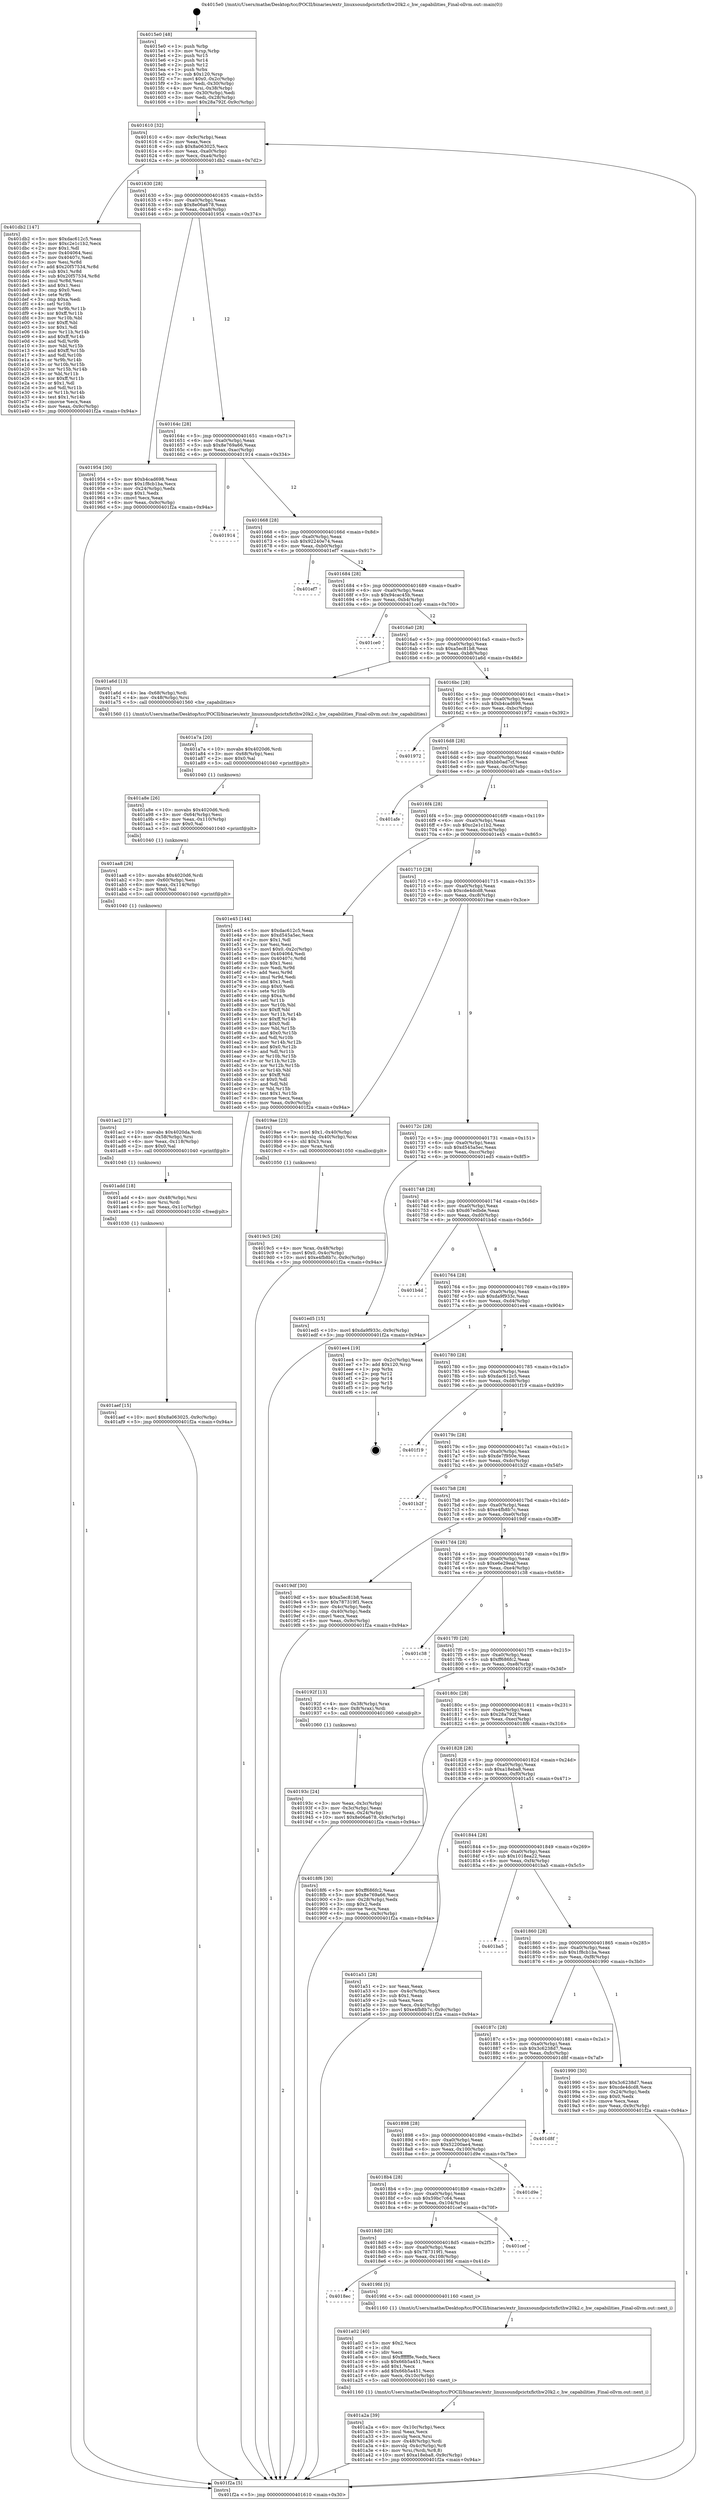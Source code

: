 digraph "0x4015e0" {
  label = "0x4015e0 (/mnt/c/Users/mathe/Desktop/tcc/POCII/binaries/extr_linuxsoundpcictxficthw20k2.c_hw_capabilities_Final-ollvm.out::main(0))"
  labelloc = "t"
  node[shape=record]

  Entry [label="",width=0.3,height=0.3,shape=circle,fillcolor=black,style=filled]
  "0x401610" [label="{
     0x401610 [32]\l
     | [instrs]\l
     &nbsp;&nbsp;0x401610 \<+6\>: mov -0x9c(%rbp),%eax\l
     &nbsp;&nbsp;0x401616 \<+2\>: mov %eax,%ecx\l
     &nbsp;&nbsp;0x401618 \<+6\>: sub $0x8a063025,%ecx\l
     &nbsp;&nbsp;0x40161e \<+6\>: mov %eax,-0xa0(%rbp)\l
     &nbsp;&nbsp;0x401624 \<+6\>: mov %ecx,-0xa4(%rbp)\l
     &nbsp;&nbsp;0x40162a \<+6\>: je 0000000000401db2 \<main+0x7d2\>\l
  }"]
  "0x401db2" [label="{
     0x401db2 [147]\l
     | [instrs]\l
     &nbsp;&nbsp;0x401db2 \<+5\>: mov $0xdac612c5,%eax\l
     &nbsp;&nbsp;0x401db7 \<+5\>: mov $0xc2e1c1b2,%ecx\l
     &nbsp;&nbsp;0x401dbc \<+2\>: mov $0x1,%dl\l
     &nbsp;&nbsp;0x401dbe \<+7\>: mov 0x404064,%esi\l
     &nbsp;&nbsp;0x401dc5 \<+7\>: mov 0x40407c,%edi\l
     &nbsp;&nbsp;0x401dcc \<+3\>: mov %esi,%r8d\l
     &nbsp;&nbsp;0x401dcf \<+7\>: add $0x20f57534,%r8d\l
     &nbsp;&nbsp;0x401dd6 \<+4\>: sub $0x1,%r8d\l
     &nbsp;&nbsp;0x401dda \<+7\>: sub $0x20f57534,%r8d\l
     &nbsp;&nbsp;0x401de1 \<+4\>: imul %r8d,%esi\l
     &nbsp;&nbsp;0x401de5 \<+3\>: and $0x1,%esi\l
     &nbsp;&nbsp;0x401de8 \<+3\>: cmp $0x0,%esi\l
     &nbsp;&nbsp;0x401deb \<+4\>: sete %r9b\l
     &nbsp;&nbsp;0x401def \<+3\>: cmp $0xa,%edi\l
     &nbsp;&nbsp;0x401df2 \<+4\>: setl %r10b\l
     &nbsp;&nbsp;0x401df6 \<+3\>: mov %r9b,%r11b\l
     &nbsp;&nbsp;0x401df9 \<+4\>: xor $0xff,%r11b\l
     &nbsp;&nbsp;0x401dfd \<+3\>: mov %r10b,%bl\l
     &nbsp;&nbsp;0x401e00 \<+3\>: xor $0xff,%bl\l
     &nbsp;&nbsp;0x401e03 \<+3\>: xor $0x1,%dl\l
     &nbsp;&nbsp;0x401e06 \<+3\>: mov %r11b,%r14b\l
     &nbsp;&nbsp;0x401e09 \<+4\>: and $0xff,%r14b\l
     &nbsp;&nbsp;0x401e0d \<+3\>: and %dl,%r9b\l
     &nbsp;&nbsp;0x401e10 \<+3\>: mov %bl,%r15b\l
     &nbsp;&nbsp;0x401e13 \<+4\>: and $0xff,%r15b\l
     &nbsp;&nbsp;0x401e17 \<+3\>: and %dl,%r10b\l
     &nbsp;&nbsp;0x401e1a \<+3\>: or %r9b,%r14b\l
     &nbsp;&nbsp;0x401e1d \<+3\>: or %r10b,%r15b\l
     &nbsp;&nbsp;0x401e20 \<+3\>: xor %r15b,%r14b\l
     &nbsp;&nbsp;0x401e23 \<+3\>: or %bl,%r11b\l
     &nbsp;&nbsp;0x401e26 \<+4\>: xor $0xff,%r11b\l
     &nbsp;&nbsp;0x401e2a \<+3\>: or $0x1,%dl\l
     &nbsp;&nbsp;0x401e2d \<+3\>: and %dl,%r11b\l
     &nbsp;&nbsp;0x401e30 \<+3\>: or %r11b,%r14b\l
     &nbsp;&nbsp;0x401e33 \<+4\>: test $0x1,%r14b\l
     &nbsp;&nbsp;0x401e37 \<+3\>: cmovne %ecx,%eax\l
     &nbsp;&nbsp;0x401e3a \<+6\>: mov %eax,-0x9c(%rbp)\l
     &nbsp;&nbsp;0x401e40 \<+5\>: jmp 0000000000401f2a \<main+0x94a\>\l
  }"]
  "0x401630" [label="{
     0x401630 [28]\l
     | [instrs]\l
     &nbsp;&nbsp;0x401630 \<+5\>: jmp 0000000000401635 \<main+0x55\>\l
     &nbsp;&nbsp;0x401635 \<+6\>: mov -0xa0(%rbp),%eax\l
     &nbsp;&nbsp;0x40163b \<+5\>: sub $0x8e06a678,%eax\l
     &nbsp;&nbsp;0x401640 \<+6\>: mov %eax,-0xa8(%rbp)\l
     &nbsp;&nbsp;0x401646 \<+6\>: je 0000000000401954 \<main+0x374\>\l
  }"]
  Exit [label="",width=0.3,height=0.3,shape=circle,fillcolor=black,style=filled,peripheries=2]
  "0x401954" [label="{
     0x401954 [30]\l
     | [instrs]\l
     &nbsp;&nbsp;0x401954 \<+5\>: mov $0xb4cad698,%eax\l
     &nbsp;&nbsp;0x401959 \<+5\>: mov $0x1f8cb1ba,%ecx\l
     &nbsp;&nbsp;0x40195e \<+3\>: mov -0x24(%rbp),%edx\l
     &nbsp;&nbsp;0x401961 \<+3\>: cmp $0x1,%edx\l
     &nbsp;&nbsp;0x401964 \<+3\>: cmovl %ecx,%eax\l
     &nbsp;&nbsp;0x401967 \<+6\>: mov %eax,-0x9c(%rbp)\l
     &nbsp;&nbsp;0x40196d \<+5\>: jmp 0000000000401f2a \<main+0x94a\>\l
  }"]
  "0x40164c" [label="{
     0x40164c [28]\l
     | [instrs]\l
     &nbsp;&nbsp;0x40164c \<+5\>: jmp 0000000000401651 \<main+0x71\>\l
     &nbsp;&nbsp;0x401651 \<+6\>: mov -0xa0(%rbp),%eax\l
     &nbsp;&nbsp;0x401657 \<+5\>: sub $0x8e769a66,%eax\l
     &nbsp;&nbsp;0x40165c \<+6\>: mov %eax,-0xac(%rbp)\l
     &nbsp;&nbsp;0x401662 \<+6\>: je 0000000000401914 \<main+0x334\>\l
  }"]
  "0x401aef" [label="{
     0x401aef [15]\l
     | [instrs]\l
     &nbsp;&nbsp;0x401aef \<+10\>: movl $0x8a063025,-0x9c(%rbp)\l
     &nbsp;&nbsp;0x401af9 \<+5\>: jmp 0000000000401f2a \<main+0x94a\>\l
  }"]
  "0x401914" [label="{
     0x401914\l
  }", style=dashed]
  "0x401668" [label="{
     0x401668 [28]\l
     | [instrs]\l
     &nbsp;&nbsp;0x401668 \<+5\>: jmp 000000000040166d \<main+0x8d\>\l
     &nbsp;&nbsp;0x40166d \<+6\>: mov -0xa0(%rbp),%eax\l
     &nbsp;&nbsp;0x401673 \<+5\>: sub $0x92240e74,%eax\l
     &nbsp;&nbsp;0x401678 \<+6\>: mov %eax,-0xb0(%rbp)\l
     &nbsp;&nbsp;0x40167e \<+6\>: je 0000000000401ef7 \<main+0x917\>\l
  }"]
  "0x401add" [label="{
     0x401add [18]\l
     | [instrs]\l
     &nbsp;&nbsp;0x401add \<+4\>: mov -0x48(%rbp),%rsi\l
     &nbsp;&nbsp;0x401ae1 \<+3\>: mov %rsi,%rdi\l
     &nbsp;&nbsp;0x401ae4 \<+6\>: mov %eax,-0x11c(%rbp)\l
     &nbsp;&nbsp;0x401aea \<+5\>: call 0000000000401030 \<free@plt\>\l
     | [calls]\l
     &nbsp;&nbsp;0x401030 \{1\} (unknown)\l
  }"]
  "0x401ef7" [label="{
     0x401ef7\l
  }", style=dashed]
  "0x401684" [label="{
     0x401684 [28]\l
     | [instrs]\l
     &nbsp;&nbsp;0x401684 \<+5\>: jmp 0000000000401689 \<main+0xa9\>\l
     &nbsp;&nbsp;0x401689 \<+6\>: mov -0xa0(%rbp),%eax\l
     &nbsp;&nbsp;0x40168f \<+5\>: sub $0x94cac45b,%eax\l
     &nbsp;&nbsp;0x401694 \<+6\>: mov %eax,-0xb4(%rbp)\l
     &nbsp;&nbsp;0x40169a \<+6\>: je 0000000000401ce0 \<main+0x700\>\l
  }"]
  "0x401ac2" [label="{
     0x401ac2 [27]\l
     | [instrs]\l
     &nbsp;&nbsp;0x401ac2 \<+10\>: movabs $0x4020da,%rdi\l
     &nbsp;&nbsp;0x401acc \<+4\>: mov -0x58(%rbp),%rsi\l
     &nbsp;&nbsp;0x401ad0 \<+6\>: mov %eax,-0x118(%rbp)\l
     &nbsp;&nbsp;0x401ad6 \<+2\>: mov $0x0,%al\l
     &nbsp;&nbsp;0x401ad8 \<+5\>: call 0000000000401040 \<printf@plt\>\l
     | [calls]\l
     &nbsp;&nbsp;0x401040 \{1\} (unknown)\l
  }"]
  "0x401ce0" [label="{
     0x401ce0\l
  }", style=dashed]
  "0x4016a0" [label="{
     0x4016a0 [28]\l
     | [instrs]\l
     &nbsp;&nbsp;0x4016a0 \<+5\>: jmp 00000000004016a5 \<main+0xc5\>\l
     &nbsp;&nbsp;0x4016a5 \<+6\>: mov -0xa0(%rbp),%eax\l
     &nbsp;&nbsp;0x4016ab \<+5\>: sub $0xa5ec81b8,%eax\l
     &nbsp;&nbsp;0x4016b0 \<+6\>: mov %eax,-0xb8(%rbp)\l
     &nbsp;&nbsp;0x4016b6 \<+6\>: je 0000000000401a6d \<main+0x48d\>\l
  }"]
  "0x401aa8" [label="{
     0x401aa8 [26]\l
     | [instrs]\l
     &nbsp;&nbsp;0x401aa8 \<+10\>: movabs $0x4020d6,%rdi\l
     &nbsp;&nbsp;0x401ab2 \<+3\>: mov -0x60(%rbp),%esi\l
     &nbsp;&nbsp;0x401ab5 \<+6\>: mov %eax,-0x114(%rbp)\l
     &nbsp;&nbsp;0x401abb \<+2\>: mov $0x0,%al\l
     &nbsp;&nbsp;0x401abd \<+5\>: call 0000000000401040 \<printf@plt\>\l
     | [calls]\l
     &nbsp;&nbsp;0x401040 \{1\} (unknown)\l
  }"]
  "0x401a6d" [label="{
     0x401a6d [13]\l
     | [instrs]\l
     &nbsp;&nbsp;0x401a6d \<+4\>: lea -0x68(%rbp),%rdi\l
     &nbsp;&nbsp;0x401a71 \<+4\>: mov -0x48(%rbp),%rsi\l
     &nbsp;&nbsp;0x401a75 \<+5\>: call 0000000000401560 \<hw_capabilities\>\l
     | [calls]\l
     &nbsp;&nbsp;0x401560 \{1\} (/mnt/c/Users/mathe/Desktop/tcc/POCII/binaries/extr_linuxsoundpcictxficthw20k2.c_hw_capabilities_Final-ollvm.out::hw_capabilities)\l
  }"]
  "0x4016bc" [label="{
     0x4016bc [28]\l
     | [instrs]\l
     &nbsp;&nbsp;0x4016bc \<+5\>: jmp 00000000004016c1 \<main+0xe1\>\l
     &nbsp;&nbsp;0x4016c1 \<+6\>: mov -0xa0(%rbp),%eax\l
     &nbsp;&nbsp;0x4016c7 \<+5\>: sub $0xb4cad698,%eax\l
     &nbsp;&nbsp;0x4016cc \<+6\>: mov %eax,-0xbc(%rbp)\l
     &nbsp;&nbsp;0x4016d2 \<+6\>: je 0000000000401972 \<main+0x392\>\l
  }"]
  "0x401a8e" [label="{
     0x401a8e [26]\l
     | [instrs]\l
     &nbsp;&nbsp;0x401a8e \<+10\>: movabs $0x4020d6,%rdi\l
     &nbsp;&nbsp;0x401a98 \<+3\>: mov -0x64(%rbp),%esi\l
     &nbsp;&nbsp;0x401a9b \<+6\>: mov %eax,-0x110(%rbp)\l
     &nbsp;&nbsp;0x401aa1 \<+2\>: mov $0x0,%al\l
     &nbsp;&nbsp;0x401aa3 \<+5\>: call 0000000000401040 \<printf@plt\>\l
     | [calls]\l
     &nbsp;&nbsp;0x401040 \{1\} (unknown)\l
  }"]
  "0x401972" [label="{
     0x401972\l
  }", style=dashed]
  "0x4016d8" [label="{
     0x4016d8 [28]\l
     | [instrs]\l
     &nbsp;&nbsp;0x4016d8 \<+5\>: jmp 00000000004016dd \<main+0xfd\>\l
     &nbsp;&nbsp;0x4016dd \<+6\>: mov -0xa0(%rbp),%eax\l
     &nbsp;&nbsp;0x4016e3 \<+5\>: sub $0xbb0ad7cf,%eax\l
     &nbsp;&nbsp;0x4016e8 \<+6\>: mov %eax,-0xc0(%rbp)\l
     &nbsp;&nbsp;0x4016ee \<+6\>: je 0000000000401afe \<main+0x51e\>\l
  }"]
  "0x401a7a" [label="{
     0x401a7a [20]\l
     | [instrs]\l
     &nbsp;&nbsp;0x401a7a \<+10\>: movabs $0x4020d6,%rdi\l
     &nbsp;&nbsp;0x401a84 \<+3\>: mov -0x68(%rbp),%esi\l
     &nbsp;&nbsp;0x401a87 \<+2\>: mov $0x0,%al\l
     &nbsp;&nbsp;0x401a89 \<+5\>: call 0000000000401040 \<printf@plt\>\l
     | [calls]\l
     &nbsp;&nbsp;0x401040 \{1\} (unknown)\l
  }"]
  "0x401afe" [label="{
     0x401afe\l
  }", style=dashed]
  "0x4016f4" [label="{
     0x4016f4 [28]\l
     | [instrs]\l
     &nbsp;&nbsp;0x4016f4 \<+5\>: jmp 00000000004016f9 \<main+0x119\>\l
     &nbsp;&nbsp;0x4016f9 \<+6\>: mov -0xa0(%rbp),%eax\l
     &nbsp;&nbsp;0x4016ff \<+5\>: sub $0xc2e1c1b2,%eax\l
     &nbsp;&nbsp;0x401704 \<+6\>: mov %eax,-0xc4(%rbp)\l
     &nbsp;&nbsp;0x40170a \<+6\>: je 0000000000401e45 \<main+0x865\>\l
  }"]
  "0x401a2a" [label="{
     0x401a2a [39]\l
     | [instrs]\l
     &nbsp;&nbsp;0x401a2a \<+6\>: mov -0x10c(%rbp),%ecx\l
     &nbsp;&nbsp;0x401a30 \<+3\>: imul %eax,%ecx\l
     &nbsp;&nbsp;0x401a33 \<+3\>: movslq %ecx,%rsi\l
     &nbsp;&nbsp;0x401a36 \<+4\>: mov -0x48(%rbp),%rdi\l
     &nbsp;&nbsp;0x401a3a \<+4\>: movslq -0x4c(%rbp),%r8\l
     &nbsp;&nbsp;0x401a3e \<+4\>: mov %rsi,(%rdi,%r8,8)\l
     &nbsp;&nbsp;0x401a42 \<+10\>: movl $0xa18eba8,-0x9c(%rbp)\l
     &nbsp;&nbsp;0x401a4c \<+5\>: jmp 0000000000401f2a \<main+0x94a\>\l
  }"]
  "0x401e45" [label="{
     0x401e45 [144]\l
     | [instrs]\l
     &nbsp;&nbsp;0x401e45 \<+5\>: mov $0xdac612c5,%eax\l
     &nbsp;&nbsp;0x401e4a \<+5\>: mov $0xd545a5ec,%ecx\l
     &nbsp;&nbsp;0x401e4f \<+2\>: mov $0x1,%dl\l
     &nbsp;&nbsp;0x401e51 \<+2\>: xor %esi,%esi\l
     &nbsp;&nbsp;0x401e53 \<+7\>: movl $0x0,-0x2c(%rbp)\l
     &nbsp;&nbsp;0x401e5a \<+7\>: mov 0x404064,%edi\l
     &nbsp;&nbsp;0x401e61 \<+8\>: mov 0x40407c,%r8d\l
     &nbsp;&nbsp;0x401e69 \<+3\>: sub $0x1,%esi\l
     &nbsp;&nbsp;0x401e6c \<+3\>: mov %edi,%r9d\l
     &nbsp;&nbsp;0x401e6f \<+3\>: add %esi,%r9d\l
     &nbsp;&nbsp;0x401e72 \<+4\>: imul %r9d,%edi\l
     &nbsp;&nbsp;0x401e76 \<+3\>: and $0x1,%edi\l
     &nbsp;&nbsp;0x401e79 \<+3\>: cmp $0x0,%edi\l
     &nbsp;&nbsp;0x401e7c \<+4\>: sete %r10b\l
     &nbsp;&nbsp;0x401e80 \<+4\>: cmp $0xa,%r8d\l
     &nbsp;&nbsp;0x401e84 \<+4\>: setl %r11b\l
     &nbsp;&nbsp;0x401e88 \<+3\>: mov %r10b,%bl\l
     &nbsp;&nbsp;0x401e8b \<+3\>: xor $0xff,%bl\l
     &nbsp;&nbsp;0x401e8e \<+3\>: mov %r11b,%r14b\l
     &nbsp;&nbsp;0x401e91 \<+4\>: xor $0xff,%r14b\l
     &nbsp;&nbsp;0x401e95 \<+3\>: xor $0x0,%dl\l
     &nbsp;&nbsp;0x401e98 \<+3\>: mov %bl,%r15b\l
     &nbsp;&nbsp;0x401e9b \<+4\>: and $0x0,%r15b\l
     &nbsp;&nbsp;0x401e9f \<+3\>: and %dl,%r10b\l
     &nbsp;&nbsp;0x401ea2 \<+3\>: mov %r14b,%r12b\l
     &nbsp;&nbsp;0x401ea5 \<+4\>: and $0x0,%r12b\l
     &nbsp;&nbsp;0x401ea9 \<+3\>: and %dl,%r11b\l
     &nbsp;&nbsp;0x401eac \<+3\>: or %r10b,%r15b\l
     &nbsp;&nbsp;0x401eaf \<+3\>: or %r11b,%r12b\l
     &nbsp;&nbsp;0x401eb2 \<+3\>: xor %r12b,%r15b\l
     &nbsp;&nbsp;0x401eb5 \<+3\>: or %r14b,%bl\l
     &nbsp;&nbsp;0x401eb8 \<+3\>: xor $0xff,%bl\l
     &nbsp;&nbsp;0x401ebb \<+3\>: or $0x0,%dl\l
     &nbsp;&nbsp;0x401ebe \<+2\>: and %dl,%bl\l
     &nbsp;&nbsp;0x401ec0 \<+3\>: or %bl,%r15b\l
     &nbsp;&nbsp;0x401ec3 \<+4\>: test $0x1,%r15b\l
     &nbsp;&nbsp;0x401ec7 \<+3\>: cmovne %ecx,%eax\l
     &nbsp;&nbsp;0x401eca \<+6\>: mov %eax,-0x9c(%rbp)\l
     &nbsp;&nbsp;0x401ed0 \<+5\>: jmp 0000000000401f2a \<main+0x94a\>\l
  }"]
  "0x401710" [label="{
     0x401710 [28]\l
     | [instrs]\l
     &nbsp;&nbsp;0x401710 \<+5\>: jmp 0000000000401715 \<main+0x135\>\l
     &nbsp;&nbsp;0x401715 \<+6\>: mov -0xa0(%rbp),%eax\l
     &nbsp;&nbsp;0x40171b \<+5\>: sub $0xcde4dcd8,%eax\l
     &nbsp;&nbsp;0x401720 \<+6\>: mov %eax,-0xc8(%rbp)\l
     &nbsp;&nbsp;0x401726 \<+6\>: je 00000000004019ae \<main+0x3ce\>\l
  }"]
  "0x401a02" [label="{
     0x401a02 [40]\l
     | [instrs]\l
     &nbsp;&nbsp;0x401a02 \<+5\>: mov $0x2,%ecx\l
     &nbsp;&nbsp;0x401a07 \<+1\>: cltd\l
     &nbsp;&nbsp;0x401a08 \<+2\>: idiv %ecx\l
     &nbsp;&nbsp;0x401a0a \<+6\>: imul $0xfffffffe,%edx,%ecx\l
     &nbsp;&nbsp;0x401a10 \<+6\>: sub $0x66b5a451,%ecx\l
     &nbsp;&nbsp;0x401a16 \<+3\>: add $0x1,%ecx\l
     &nbsp;&nbsp;0x401a19 \<+6\>: add $0x66b5a451,%ecx\l
     &nbsp;&nbsp;0x401a1f \<+6\>: mov %ecx,-0x10c(%rbp)\l
     &nbsp;&nbsp;0x401a25 \<+5\>: call 0000000000401160 \<next_i\>\l
     | [calls]\l
     &nbsp;&nbsp;0x401160 \{1\} (/mnt/c/Users/mathe/Desktop/tcc/POCII/binaries/extr_linuxsoundpcictxficthw20k2.c_hw_capabilities_Final-ollvm.out::next_i)\l
  }"]
  "0x4019ae" [label="{
     0x4019ae [23]\l
     | [instrs]\l
     &nbsp;&nbsp;0x4019ae \<+7\>: movl $0x1,-0x40(%rbp)\l
     &nbsp;&nbsp;0x4019b5 \<+4\>: movslq -0x40(%rbp),%rax\l
     &nbsp;&nbsp;0x4019b9 \<+4\>: shl $0x3,%rax\l
     &nbsp;&nbsp;0x4019bd \<+3\>: mov %rax,%rdi\l
     &nbsp;&nbsp;0x4019c0 \<+5\>: call 0000000000401050 \<malloc@plt\>\l
     | [calls]\l
     &nbsp;&nbsp;0x401050 \{1\} (unknown)\l
  }"]
  "0x40172c" [label="{
     0x40172c [28]\l
     | [instrs]\l
     &nbsp;&nbsp;0x40172c \<+5\>: jmp 0000000000401731 \<main+0x151\>\l
     &nbsp;&nbsp;0x401731 \<+6\>: mov -0xa0(%rbp),%eax\l
     &nbsp;&nbsp;0x401737 \<+5\>: sub $0xd545a5ec,%eax\l
     &nbsp;&nbsp;0x40173c \<+6\>: mov %eax,-0xcc(%rbp)\l
     &nbsp;&nbsp;0x401742 \<+6\>: je 0000000000401ed5 \<main+0x8f5\>\l
  }"]
  "0x4018ec" [label="{
     0x4018ec\l
  }", style=dashed]
  "0x401ed5" [label="{
     0x401ed5 [15]\l
     | [instrs]\l
     &nbsp;&nbsp;0x401ed5 \<+10\>: movl $0xda9f933c,-0x9c(%rbp)\l
     &nbsp;&nbsp;0x401edf \<+5\>: jmp 0000000000401f2a \<main+0x94a\>\l
  }"]
  "0x401748" [label="{
     0x401748 [28]\l
     | [instrs]\l
     &nbsp;&nbsp;0x401748 \<+5\>: jmp 000000000040174d \<main+0x16d\>\l
     &nbsp;&nbsp;0x40174d \<+6\>: mov -0xa0(%rbp),%eax\l
     &nbsp;&nbsp;0x401753 \<+5\>: sub $0xd67edbde,%eax\l
     &nbsp;&nbsp;0x401758 \<+6\>: mov %eax,-0xd0(%rbp)\l
     &nbsp;&nbsp;0x40175e \<+6\>: je 0000000000401b4d \<main+0x56d\>\l
  }"]
  "0x4019fd" [label="{
     0x4019fd [5]\l
     | [instrs]\l
     &nbsp;&nbsp;0x4019fd \<+5\>: call 0000000000401160 \<next_i\>\l
     | [calls]\l
     &nbsp;&nbsp;0x401160 \{1\} (/mnt/c/Users/mathe/Desktop/tcc/POCII/binaries/extr_linuxsoundpcictxficthw20k2.c_hw_capabilities_Final-ollvm.out::next_i)\l
  }"]
  "0x401b4d" [label="{
     0x401b4d\l
  }", style=dashed]
  "0x401764" [label="{
     0x401764 [28]\l
     | [instrs]\l
     &nbsp;&nbsp;0x401764 \<+5\>: jmp 0000000000401769 \<main+0x189\>\l
     &nbsp;&nbsp;0x401769 \<+6\>: mov -0xa0(%rbp),%eax\l
     &nbsp;&nbsp;0x40176f \<+5\>: sub $0xda9f933c,%eax\l
     &nbsp;&nbsp;0x401774 \<+6\>: mov %eax,-0xd4(%rbp)\l
     &nbsp;&nbsp;0x40177a \<+6\>: je 0000000000401ee4 \<main+0x904\>\l
  }"]
  "0x4018d0" [label="{
     0x4018d0 [28]\l
     | [instrs]\l
     &nbsp;&nbsp;0x4018d0 \<+5\>: jmp 00000000004018d5 \<main+0x2f5\>\l
     &nbsp;&nbsp;0x4018d5 \<+6\>: mov -0xa0(%rbp),%eax\l
     &nbsp;&nbsp;0x4018db \<+5\>: sub $0x787319f1,%eax\l
     &nbsp;&nbsp;0x4018e0 \<+6\>: mov %eax,-0x108(%rbp)\l
     &nbsp;&nbsp;0x4018e6 \<+6\>: je 00000000004019fd \<main+0x41d\>\l
  }"]
  "0x401ee4" [label="{
     0x401ee4 [19]\l
     | [instrs]\l
     &nbsp;&nbsp;0x401ee4 \<+3\>: mov -0x2c(%rbp),%eax\l
     &nbsp;&nbsp;0x401ee7 \<+7\>: add $0x120,%rsp\l
     &nbsp;&nbsp;0x401eee \<+1\>: pop %rbx\l
     &nbsp;&nbsp;0x401eef \<+2\>: pop %r12\l
     &nbsp;&nbsp;0x401ef1 \<+2\>: pop %r14\l
     &nbsp;&nbsp;0x401ef3 \<+2\>: pop %r15\l
     &nbsp;&nbsp;0x401ef5 \<+1\>: pop %rbp\l
     &nbsp;&nbsp;0x401ef6 \<+1\>: ret\l
  }"]
  "0x401780" [label="{
     0x401780 [28]\l
     | [instrs]\l
     &nbsp;&nbsp;0x401780 \<+5\>: jmp 0000000000401785 \<main+0x1a5\>\l
     &nbsp;&nbsp;0x401785 \<+6\>: mov -0xa0(%rbp),%eax\l
     &nbsp;&nbsp;0x40178b \<+5\>: sub $0xdac612c5,%eax\l
     &nbsp;&nbsp;0x401790 \<+6\>: mov %eax,-0xd8(%rbp)\l
     &nbsp;&nbsp;0x401796 \<+6\>: je 0000000000401f19 \<main+0x939\>\l
  }"]
  "0x401cef" [label="{
     0x401cef\l
  }", style=dashed]
  "0x401f19" [label="{
     0x401f19\l
  }", style=dashed]
  "0x40179c" [label="{
     0x40179c [28]\l
     | [instrs]\l
     &nbsp;&nbsp;0x40179c \<+5\>: jmp 00000000004017a1 \<main+0x1c1\>\l
     &nbsp;&nbsp;0x4017a1 \<+6\>: mov -0xa0(%rbp),%eax\l
     &nbsp;&nbsp;0x4017a7 \<+5\>: sub $0xde7f950e,%eax\l
     &nbsp;&nbsp;0x4017ac \<+6\>: mov %eax,-0xdc(%rbp)\l
     &nbsp;&nbsp;0x4017b2 \<+6\>: je 0000000000401b2f \<main+0x54f\>\l
  }"]
  "0x4018b4" [label="{
     0x4018b4 [28]\l
     | [instrs]\l
     &nbsp;&nbsp;0x4018b4 \<+5\>: jmp 00000000004018b9 \<main+0x2d9\>\l
     &nbsp;&nbsp;0x4018b9 \<+6\>: mov -0xa0(%rbp),%eax\l
     &nbsp;&nbsp;0x4018bf \<+5\>: sub $0x59bc7c64,%eax\l
     &nbsp;&nbsp;0x4018c4 \<+6\>: mov %eax,-0x104(%rbp)\l
     &nbsp;&nbsp;0x4018ca \<+6\>: je 0000000000401cef \<main+0x70f\>\l
  }"]
  "0x401b2f" [label="{
     0x401b2f\l
  }", style=dashed]
  "0x4017b8" [label="{
     0x4017b8 [28]\l
     | [instrs]\l
     &nbsp;&nbsp;0x4017b8 \<+5\>: jmp 00000000004017bd \<main+0x1dd\>\l
     &nbsp;&nbsp;0x4017bd \<+6\>: mov -0xa0(%rbp),%eax\l
     &nbsp;&nbsp;0x4017c3 \<+5\>: sub $0xe4fb8b7c,%eax\l
     &nbsp;&nbsp;0x4017c8 \<+6\>: mov %eax,-0xe0(%rbp)\l
     &nbsp;&nbsp;0x4017ce \<+6\>: je 00000000004019df \<main+0x3ff\>\l
  }"]
  "0x401d9e" [label="{
     0x401d9e\l
  }", style=dashed]
  "0x4019df" [label="{
     0x4019df [30]\l
     | [instrs]\l
     &nbsp;&nbsp;0x4019df \<+5\>: mov $0xa5ec81b8,%eax\l
     &nbsp;&nbsp;0x4019e4 \<+5\>: mov $0x787319f1,%ecx\l
     &nbsp;&nbsp;0x4019e9 \<+3\>: mov -0x4c(%rbp),%edx\l
     &nbsp;&nbsp;0x4019ec \<+3\>: cmp -0x40(%rbp),%edx\l
     &nbsp;&nbsp;0x4019ef \<+3\>: cmovl %ecx,%eax\l
     &nbsp;&nbsp;0x4019f2 \<+6\>: mov %eax,-0x9c(%rbp)\l
     &nbsp;&nbsp;0x4019f8 \<+5\>: jmp 0000000000401f2a \<main+0x94a\>\l
  }"]
  "0x4017d4" [label="{
     0x4017d4 [28]\l
     | [instrs]\l
     &nbsp;&nbsp;0x4017d4 \<+5\>: jmp 00000000004017d9 \<main+0x1f9\>\l
     &nbsp;&nbsp;0x4017d9 \<+6\>: mov -0xa0(%rbp),%eax\l
     &nbsp;&nbsp;0x4017df \<+5\>: sub $0xe6e29eaf,%eax\l
     &nbsp;&nbsp;0x4017e4 \<+6\>: mov %eax,-0xe4(%rbp)\l
     &nbsp;&nbsp;0x4017ea \<+6\>: je 0000000000401c38 \<main+0x658\>\l
  }"]
  "0x401898" [label="{
     0x401898 [28]\l
     | [instrs]\l
     &nbsp;&nbsp;0x401898 \<+5\>: jmp 000000000040189d \<main+0x2bd\>\l
     &nbsp;&nbsp;0x40189d \<+6\>: mov -0xa0(%rbp),%eax\l
     &nbsp;&nbsp;0x4018a3 \<+5\>: sub $0x52200ae4,%eax\l
     &nbsp;&nbsp;0x4018a8 \<+6\>: mov %eax,-0x100(%rbp)\l
     &nbsp;&nbsp;0x4018ae \<+6\>: je 0000000000401d9e \<main+0x7be\>\l
  }"]
  "0x401c38" [label="{
     0x401c38\l
  }", style=dashed]
  "0x4017f0" [label="{
     0x4017f0 [28]\l
     | [instrs]\l
     &nbsp;&nbsp;0x4017f0 \<+5\>: jmp 00000000004017f5 \<main+0x215\>\l
     &nbsp;&nbsp;0x4017f5 \<+6\>: mov -0xa0(%rbp),%eax\l
     &nbsp;&nbsp;0x4017fb \<+5\>: sub $0xff686fc2,%eax\l
     &nbsp;&nbsp;0x401800 \<+6\>: mov %eax,-0xe8(%rbp)\l
     &nbsp;&nbsp;0x401806 \<+6\>: je 000000000040192f \<main+0x34f\>\l
  }"]
  "0x401d8f" [label="{
     0x401d8f\l
  }", style=dashed]
  "0x40192f" [label="{
     0x40192f [13]\l
     | [instrs]\l
     &nbsp;&nbsp;0x40192f \<+4\>: mov -0x38(%rbp),%rax\l
     &nbsp;&nbsp;0x401933 \<+4\>: mov 0x8(%rax),%rdi\l
     &nbsp;&nbsp;0x401937 \<+5\>: call 0000000000401060 \<atoi@plt\>\l
     | [calls]\l
     &nbsp;&nbsp;0x401060 \{1\} (unknown)\l
  }"]
  "0x40180c" [label="{
     0x40180c [28]\l
     | [instrs]\l
     &nbsp;&nbsp;0x40180c \<+5\>: jmp 0000000000401811 \<main+0x231\>\l
     &nbsp;&nbsp;0x401811 \<+6\>: mov -0xa0(%rbp),%eax\l
     &nbsp;&nbsp;0x401817 \<+5\>: sub $0x28a792f,%eax\l
     &nbsp;&nbsp;0x40181c \<+6\>: mov %eax,-0xec(%rbp)\l
     &nbsp;&nbsp;0x401822 \<+6\>: je 00000000004018f6 \<main+0x316\>\l
  }"]
  "0x4019c5" [label="{
     0x4019c5 [26]\l
     | [instrs]\l
     &nbsp;&nbsp;0x4019c5 \<+4\>: mov %rax,-0x48(%rbp)\l
     &nbsp;&nbsp;0x4019c9 \<+7\>: movl $0x0,-0x4c(%rbp)\l
     &nbsp;&nbsp;0x4019d0 \<+10\>: movl $0xe4fb8b7c,-0x9c(%rbp)\l
     &nbsp;&nbsp;0x4019da \<+5\>: jmp 0000000000401f2a \<main+0x94a\>\l
  }"]
  "0x4018f6" [label="{
     0x4018f6 [30]\l
     | [instrs]\l
     &nbsp;&nbsp;0x4018f6 \<+5\>: mov $0xff686fc2,%eax\l
     &nbsp;&nbsp;0x4018fb \<+5\>: mov $0x8e769a66,%ecx\l
     &nbsp;&nbsp;0x401900 \<+3\>: mov -0x28(%rbp),%edx\l
     &nbsp;&nbsp;0x401903 \<+3\>: cmp $0x2,%edx\l
     &nbsp;&nbsp;0x401906 \<+3\>: cmovne %ecx,%eax\l
     &nbsp;&nbsp;0x401909 \<+6\>: mov %eax,-0x9c(%rbp)\l
     &nbsp;&nbsp;0x40190f \<+5\>: jmp 0000000000401f2a \<main+0x94a\>\l
  }"]
  "0x401828" [label="{
     0x401828 [28]\l
     | [instrs]\l
     &nbsp;&nbsp;0x401828 \<+5\>: jmp 000000000040182d \<main+0x24d\>\l
     &nbsp;&nbsp;0x40182d \<+6\>: mov -0xa0(%rbp),%eax\l
     &nbsp;&nbsp;0x401833 \<+5\>: sub $0xa18eba8,%eax\l
     &nbsp;&nbsp;0x401838 \<+6\>: mov %eax,-0xf0(%rbp)\l
     &nbsp;&nbsp;0x40183e \<+6\>: je 0000000000401a51 \<main+0x471\>\l
  }"]
  "0x401f2a" [label="{
     0x401f2a [5]\l
     | [instrs]\l
     &nbsp;&nbsp;0x401f2a \<+5\>: jmp 0000000000401610 \<main+0x30\>\l
  }"]
  "0x4015e0" [label="{
     0x4015e0 [48]\l
     | [instrs]\l
     &nbsp;&nbsp;0x4015e0 \<+1\>: push %rbp\l
     &nbsp;&nbsp;0x4015e1 \<+3\>: mov %rsp,%rbp\l
     &nbsp;&nbsp;0x4015e4 \<+2\>: push %r15\l
     &nbsp;&nbsp;0x4015e6 \<+2\>: push %r14\l
     &nbsp;&nbsp;0x4015e8 \<+2\>: push %r12\l
     &nbsp;&nbsp;0x4015ea \<+1\>: push %rbx\l
     &nbsp;&nbsp;0x4015eb \<+7\>: sub $0x120,%rsp\l
     &nbsp;&nbsp;0x4015f2 \<+7\>: movl $0x0,-0x2c(%rbp)\l
     &nbsp;&nbsp;0x4015f9 \<+3\>: mov %edi,-0x30(%rbp)\l
     &nbsp;&nbsp;0x4015fc \<+4\>: mov %rsi,-0x38(%rbp)\l
     &nbsp;&nbsp;0x401600 \<+3\>: mov -0x30(%rbp),%edi\l
     &nbsp;&nbsp;0x401603 \<+3\>: mov %edi,-0x28(%rbp)\l
     &nbsp;&nbsp;0x401606 \<+10\>: movl $0x28a792f,-0x9c(%rbp)\l
  }"]
  "0x40193c" [label="{
     0x40193c [24]\l
     | [instrs]\l
     &nbsp;&nbsp;0x40193c \<+3\>: mov %eax,-0x3c(%rbp)\l
     &nbsp;&nbsp;0x40193f \<+3\>: mov -0x3c(%rbp),%eax\l
     &nbsp;&nbsp;0x401942 \<+3\>: mov %eax,-0x24(%rbp)\l
     &nbsp;&nbsp;0x401945 \<+10\>: movl $0x8e06a678,-0x9c(%rbp)\l
     &nbsp;&nbsp;0x40194f \<+5\>: jmp 0000000000401f2a \<main+0x94a\>\l
  }"]
  "0x40187c" [label="{
     0x40187c [28]\l
     | [instrs]\l
     &nbsp;&nbsp;0x40187c \<+5\>: jmp 0000000000401881 \<main+0x2a1\>\l
     &nbsp;&nbsp;0x401881 \<+6\>: mov -0xa0(%rbp),%eax\l
     &nbsp;&nbsp;0x401887 \<+5\>: sub $0x3c6238d7,%eax\l
     &nbsp;&nbsp;0x40188c \<+6\>: mov %eax,-0xfc(%rbp)\l
     &nbsp;&nbsp;0x401892 \<+6\>: je 0000000000401d8f \<main+0x7af\>\l
  }"]
  "0x401a51" [label="{
     0x401a51 [28]\l
     | [instrs]\l
     &nbsp;&nbsp;0x401a51 \<+2\>: xor %eax,%eax\l
     &nbsp;&nbsp;0x401a53 \<+3\>: mov -0x4c(%rbp),%ecx\l
     &nbsp;&nbsp;0x401a56 \<+3\>: sub $0x1,%eax\l
     &nbsp;&nbsp;0x401a59 \<+2\>: sub %eax,%ecx\l
     &nbsp;&nbsp;0x401a5b \<+3\>: mov %ecx,-0x4c(%rbp)\l
     &nbsp;&nbsp;0x401a5e \<+10\>: movl $0xe4fb8b7c,-0x9c(%rbp)\l
     &nbsp;&nbsp;0x401a68 \<+5\>: jmp 0000000000401f2a \<main+0x94a\>\l
  }"]
  "0x401844" [label="{
     0x401844 [28]\l
     | [instrs]\l
     &nbsp;&nbsp;0x401844 \<+5\>: jmp 0000000000401849 \<main+0x269\>\l
     &nbsp;&nbsp;0x401849 \<+6\>: mov -0xa0(%rbp),%eax\l
     &nbsp;&nbsp;0x40184f \<+5\>: sub $0x1018ea22,%eax\l
     &nbsp;&nbsp;0x401854 \<+6\>: mov %eax,-0xf4(%rbp)\l
     &nbsp;&nbsp;0x40185a \<+6\>: je 0000000000401ba5 \<main+0x5c5\>\l
  }"]
  "0x401990" [label="{
     0x401990 [30]\l
     | [instrs]\l
     &nbsp;&nbsp;0x401990 \<+5\>: mov $0x3c6238d7,%eax\l
     &nbsp;&nbsp;0x401995 \<+5\>: mov $0xcde4dcd8,%ecx\l
     &nbsp;&nbsp;0x40199a \<+3\>: mov -0x24(%rbp),%edx\l
     &nbsp;&nbsp;0x40199d \<+3\>: cmp $0x0,%edx\l
     &nbsp;&nbsp;0x4019a0 \<+3\>: cmove %ecx,%eax\l
     &nbsp;&nbsp;0x4019a3 \<+6\>: mov %eax,-0x9c(%rbp)\l
     &nbsp;&nbsp;0x4019a9 \<+5\>: jmp 0000000000401f2a \<main+0x94a\>\l
  }"]
  "0x401ba5" [label="{
     0x401ba5\l
  }", style=dashed]
  "0x401860" [label="{
     0x401860 [28]\l
     | [instrs]\l
     &nbsp;&nbsp;0x401860 \<+5\>: jmp 0000000000401865 \<main+0x285\>\l
     &nbsp;&nbsp;0x401865 \<+6\>: mov -0xa0(%rbp),%eax\l
     &nbsp;&nbsp;0x40186b \<+5\>: sub $0x1f8cb1ba,%eax\l
     &nbsp;&nbsp;0x401870 \<+6\>: mov %eax,-0xf8(%rbp)\l
     &nbsp;&nbsp;0x401876 \<+6\>: je 0000000000401990 \<main+0x3b0\>\l
  }"]
  Entry -> "0x4015e0" [label=" 1"]
  "0x401610" -> "0x401db2" [label=" 1"]
  "0x401610" -> "0x401630" [label=" 13"]
  "0x401ee4" -> Exit [label=" 1"]
  "0x401630" -> "0x401954" [label=" 1"]
  "0x401630" -> "0x40164c" [label=" 12"]
  "0x401ed5" -> "0x401f2a" [label=" 1"]
  "0x40164c" -> "0x401914" [label=" 0"]
  "0x40164c" -> "0x401668" [label=" 12"]
  "0x401e45" -> "0x401f2a" [label=" 1"]
  "0x401668" -> "0x401ef7" [label=" 0"]
  "0x401668" -> "0x401684" [label=" 12"]
  "0x401db2" -> "0x401f2a" [label=" 1"]
  "0x401684" -> "0x401ce0" [label=" 0"]
  "0x401684" -> "0x4016a0" [label=" 12"]
  "0x401aef" -> "0x401f2a" [label=" 1"]
  "0x4016a0" -> "0x401a6d" [label=" 1"]
  "0x4016a0" -> "0x4016bc" [label=" 11"]
  "0x401add" -> "0x401aef" [label=" 1"]
  "0x4016bc" -> "0x401972" [label=" 0"]
  "0x4016bc" -> "0x4016d8" [label=" 11"]
  "0x401ac2" -> "0x401add" [label=" 1"]
  "0x4016d8" -> "0x401afe" [label=" 0"]
  "0x4016d8" -> "0x4016f4" [label=" 11"]
  "0x401aa8" -> "0x401ac2" [label=" 1"]
  "0x4016f4" -> "0x401e45" [label=" 1"]
  "0x4016f4" -> "0x401710" [label=" 10"]
  "0x401a8e" -> "0x401aa8" [label=" 1"]
  "0x401710" -> "0x4019ae" [label=" 1"]
  "0x401710" -> "0x40172c" [label=" 9"]
  "0x401a7a" -> "0x401a8e" [label=" 1"]
  "0x40172c" -> "0x401ed5" [label=" 1"]
  "0x40172c" -> "0x401748" [label=" 8"]
  "0x401a6d" -> "0x401a7a" [label=" 1"]
  "0x401748" -> "0x401b4d" [label=" 0"]
  "0x401748" -> "0x401764" [label=" 8"]
  "0x401a51" -> "0x401f2a" [label=" 1"]
  "0x401764" -> "0x401ee4" [label=" 1"]
  "0x401764" -> "0x401780" [label=" 7"]
  "0x401a02" -> "0x401a2a" [label=" 1"]
  "0x401780" -> "0x401f19" [label=" 0"]
  "0x401780" -> "0x40179c" [label=" 7"]
  "0x4019fd" -> "0x401a02" [label=" 1"]
  "0x40179c" -> "0x401b2f" [label=" 0"]
  "0x40179c" -> "0x4017b8" [label=" 7"]
  "0x4018d0" -> "0x4019fd" [label=" 1"]
  "0x4017b8" -> "0x4019df" [label=" 2"]
  "0x4017b8" -> "0x4017d4" [label=" 5"]
  "0x401a2a" -> "0x401f2a" [label=" 1"]
  "0x4017d4" -> "0x401c38" [label=" 0"]
  "0x4017d4" -> "0x4017f0" [label=" 5"]
  "0x4018b4" -> "0x401cef" [label=" 0"]
  "0x4017f0" -> "0x40192f" [label=" 1"]
  "0x4017f0" -> "0x40180c" [label=" 4"]
  "0x4018d0" -> "0x4018ec" [label=" 0"]
  "0x40180c" -> "0x4018f6" [label=" 1"]
  "0x40180c" -> "0x401828" [label=" 3"]
  "0x4018f6" -> "0x401f2a" [label=" 1"]
  "0x4015e0" -> "0x401610" [label=" 1"]
  "0x401f2a" -> "0x401610" [label=" 13"]
  "0x40192f" -> "0x40193c" [label=" 1"]
  "0x40193c" -> "0x401f2a" [label=" 1"]
  "0x401954" -> "0x401f2a" [label=" 1"]
  "0x401898" -> "0x401d9e" [label=" 0"]
  "0x401828" -> "0x401a51" [label=" 1"]
  "0x401828" -> "0x401844" [label=" 2"]
  "0x4018b4" -> "0x4018d0" [label=" 1"]
  "0x401844" -> "0x401ba5" [label=" 0"]
  "0x401844" -> "0x401860" [label=" 2"]
  "0x40187c" -> "0x401898" [label=" 1"]
  "0x401860" -> "0x401990" [label=" 1"]
  "0x401860" -> "0x40187c" [label=" 1"]
  "0x401990" -> "0x401f2a" [label=" 1"]
  "0x4019ae" -> "0x4019c5" [label=" 1"]
  "0x4019c5" -> "0x401f2a" [label=" 1"]
  "0x4019df" -> "0x401f2a" [label=" 2"]
  "0x401898" -> "0x4018b4" [label=" 1"]
  "0x40187c" -> "0x401d8f" [label=" 0"]
}
